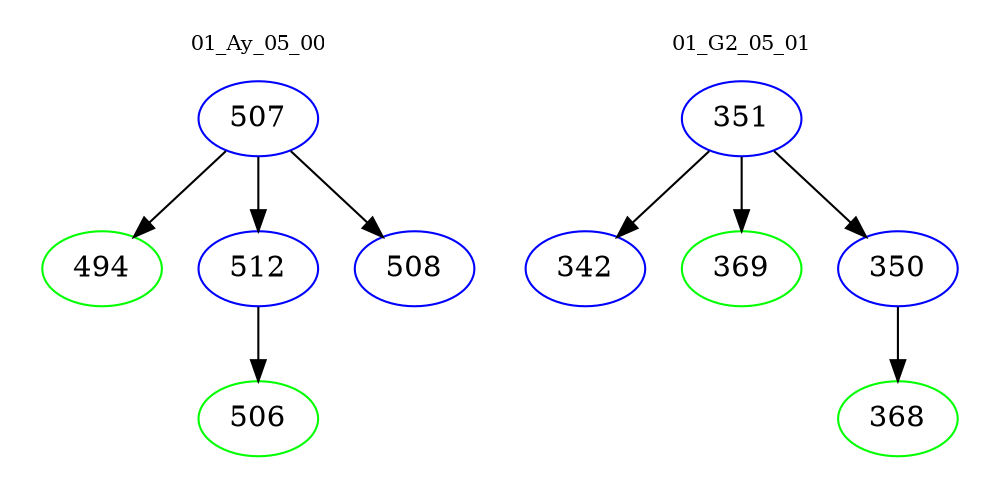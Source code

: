 digraph{
subgraph cluster_0 {
color = white
label = "01_Ay_05_00";
fontsize=10;
T0_507 [label="507", color="blue"]
T0_507 -> T0_494 [color="black"]
T0_494 [label="494", color="green"]
T0_507 -> T0_512 [color="black"]
T0_512 [label="512", color="blue"]
T0_512 -> T0_506 [color="black"]
T0_506 [label="506", color="green"]
T0_507 -> T0_508 [color="black"]
T0_508 [label="508", color="blue"]
}
subgraph cluster_1 {
color = white
label = "01_G2_05_01";
fontsize=10;
T1_351 [label="351", color="blue"]
T1_351 -> T1_342 [color="black"]
T1_342 [label="342", color="blue"]
T1_351 -> T1_369 [color="black"]
T1_369 [label="369", color="green"]
T1_351 -> T1_350 [color="black"]
T1_350 [label="350", color="blue"]
T1_350 -> T1_368 [color="black"]
T1_368 [label="368", color="green"]
}
}
